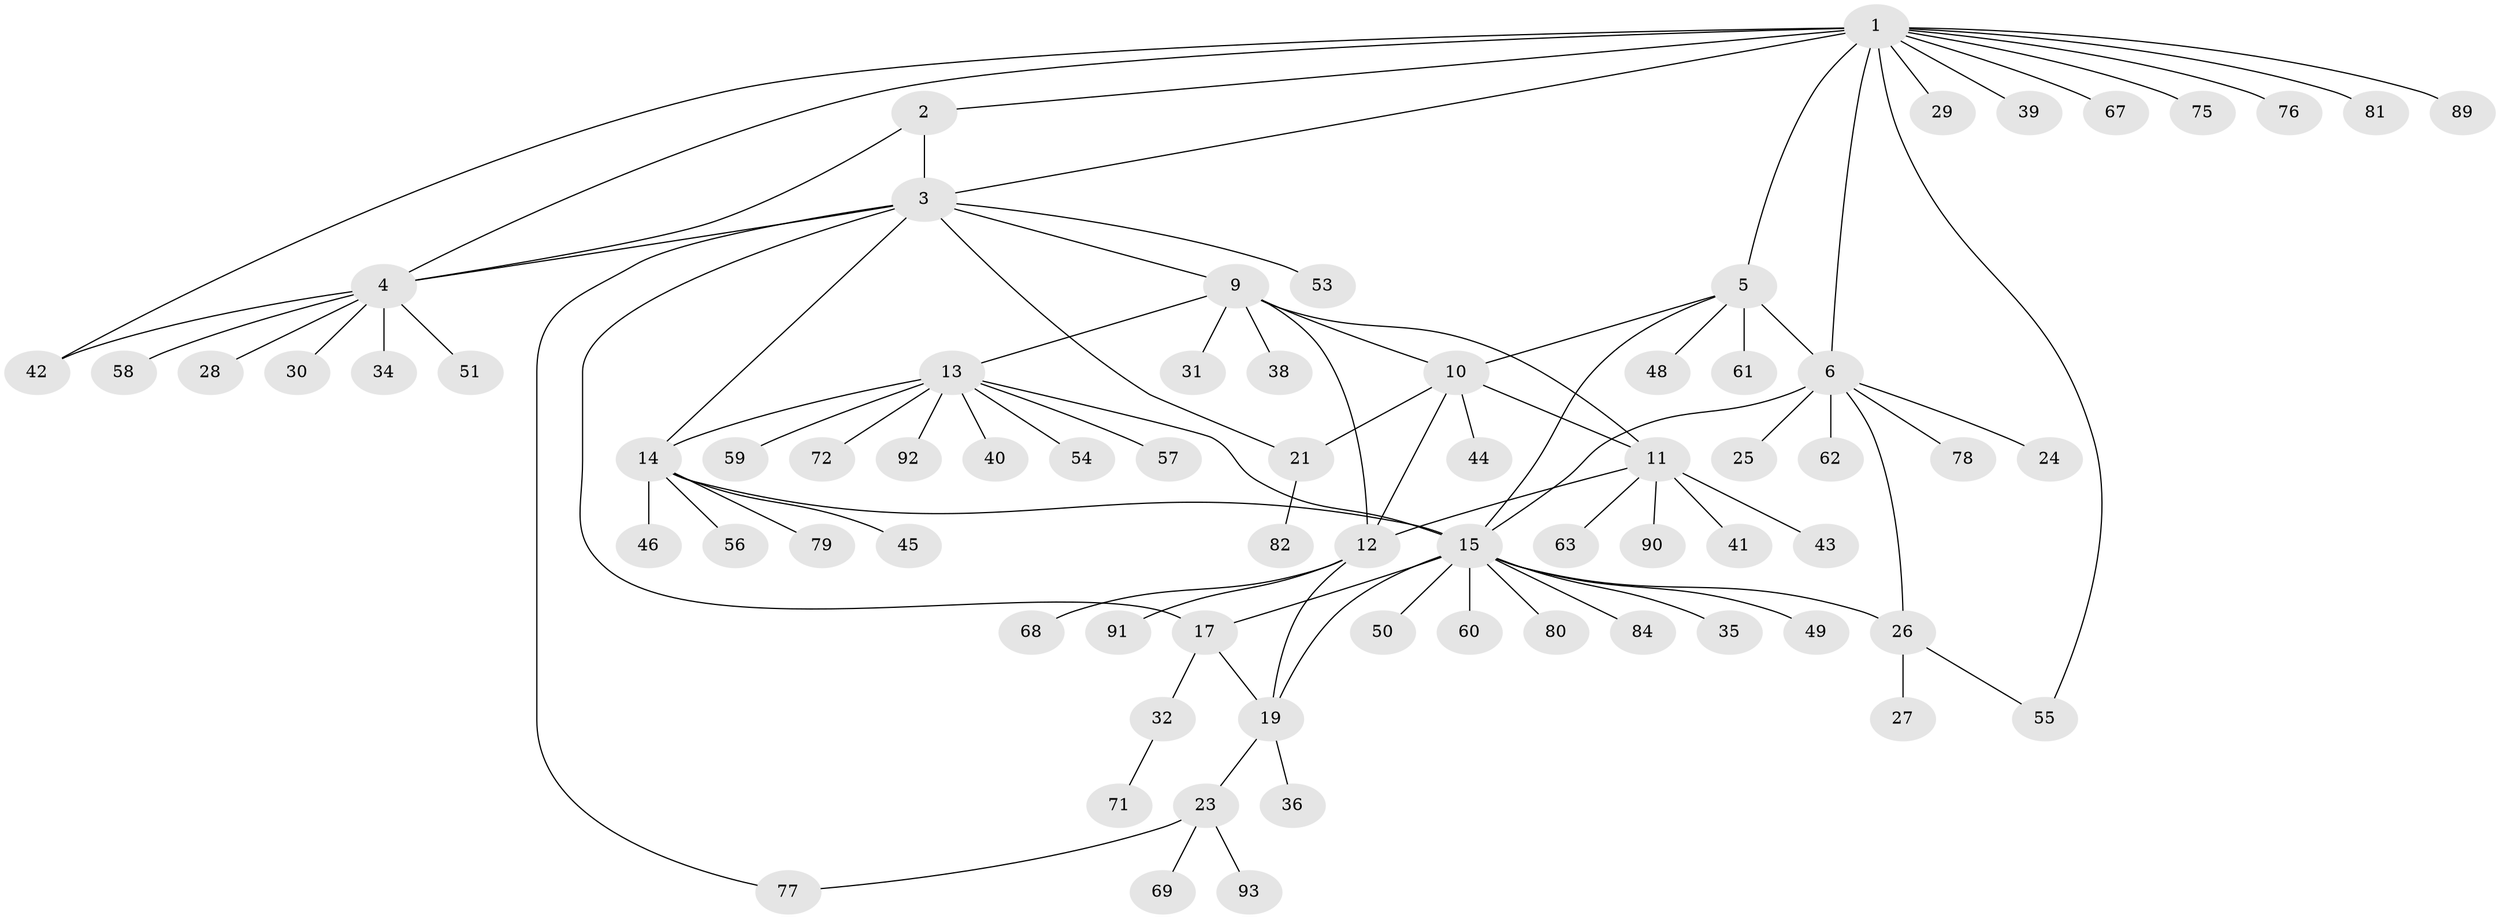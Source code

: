 // original degree distribution, {5: 0.043010752688172046, 3: 0.010752688172043012, 10: 0.021505376344086023, 7: 0.03225806451612903, 8: 0.043010752688172046, 12: 0.010752688172043012, 4: 0.043010752688172046, 11: 0.010752688172043012, 6: 0.021505376344086023, 9: 0.010752688172043012, 1: 0.6451612903225806, 2: 0.10752688172043011}
// Generated by graph-tools (version 1.1) at 2025/42/03/06/25 10:42:13]
// undirected, 72 vertices, 91 edges
graph export_dot {
graph [start="1"]
  node [color=gray90,style=filled];
  1 [super="+7"];
  2;
  3 [super="+22"];
  4 [super="+64"];
  5;
  6 [super="+8"];
  9 [super="+73"];
  10 [super="+52"];
  11 [super="+86"];
  12 [super="+47"];
  13 [super="+33"];
  14 [super="+16"];
  15 [super="+18"];
  17 [super="+65"];
  19 [super="+20"];
  21 [super="+37"];
  23 [super="+66"];
  24;
  25;
  26;
  27;
  28;
  29;
  30;
  31;
  32;
  34 [super="+83"];
  35;
  36;
  38 [super="+74"];
  39;
  40;
  41;
  42;
  43 [super="+70"];
  44;
  45;
  46;
  48;
  49 [super="+87"];
  50;
  51;
  53;
  54;
  55;
  56;
  57;
  58;
  59;
  60;
  61;
  62;
  63;
  67;
  68;
  69 [super="+85"];
  71 [super="+88"];
  72;
  75;
  76;
  77;
  78;
  79;
  80;
  81;
  82;
  84;
  89;
  90;
  91;
  92;
  93;
  1 -- 2;
  1 -- 3;
  1 -- 4;
  1 -- 75;
  1 -- 67;
  1 -- 5;
  1 -- 6 [weight=2];
  1 -- 39;
  1 -- 42;
  1 -- 76;
  1 -- 81;
  1 -- 55;
  1 -- 89;
  1 -- 29;
  2 -- 3;
  2 -- 4;
  3 -- 4;
  3 -- 9;
  3 -- 14;
  3 -- 17;
  3 -- 21;
  3 -- 53;
  3 -- 77;
  4 -- 28;
  4 -- 30;
  4 -- 34;
  4 -- 42;
  4 -- 51;
  4 -- 58;
  5 -- 6 [weight=2];
  5 -- 10;
  5 -- 48;
  5 -- 61;
  5 -- 15;
  6 -- 15;
  6 -- 25;
  6 -- 26;
  6 -- 62;
  6 -- 78;
  6 -- 24;
  9 -- 10;
  9 -- 11;
  9 -- 12;
  9 -- 13;
  9 -- 31;
  9 -- 38;
  10 -- 11;
  10 -- 12;
  10 -- 21;
  10 -- 44;
  11 -- 12;
  11 -- 41;
  11 -- 43;
  11 -- 63;
  11 -- 90;
  12 -- 68;
  12 -- 91;
  12 -- 19;
  13 -- 14 [weight=2];
  13 -- 15;
  13 -- 40;
  13 -- 54;
  13 -- 57;
  13 -- 59;
  13 -- 72;
  13 -- 92;
  14 -- 15 [weight=2];
  14 -- 45;
  14 -- 79;
  14 -- 56;
  14 -- 46;
  15 -- 26;
  15 -- 35;
  15 -- 60;
  15 -- 80;
  15 -- 17;
  15 -- 49;
  15 -- 50;
  15 -- 19 [weight=2];
  15 -- 84;
  17 -- 19 [weight=2];
  17 -- 32;
  19 -- 23;
  19 -- 36;
  21 -- 82;
  23 -- 69;
  23 -- 77;
  23 -- 93;
  26 -- 27;
  26 -- 55;
  32 -- 71;
}
